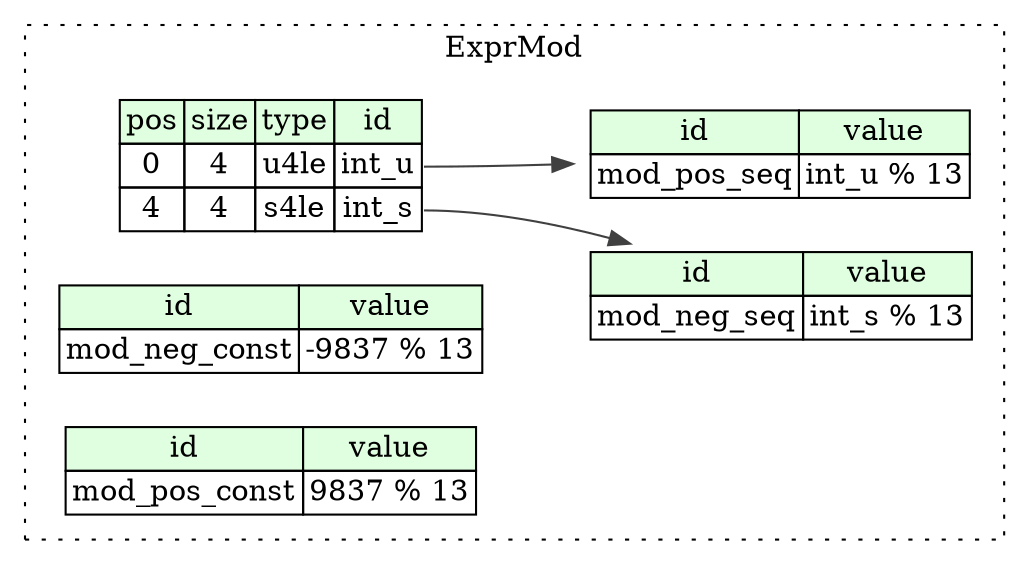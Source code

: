 digraph {
	rankdir=LR;
	node [shape=plaintext];
	subgraph cluster__expr_mod {
		label="ExprMod";
		graph[style=dotted];

		expr_mod__seq [label=<<TABLE BORDER="0" CELLBORDER="1" CELLSPACING="0">
			<TR><TD BGCOLOR="#E0FFE0">pos</TD><TD BGCOLOR="#E0FFE0">size</TD><TD BGCOLOR="#E0FFE0">type</TD><TD BGCOLOR="#E0FFE0">id</TD></TR>
			<TR><TD PORT="int_u_pos">0</TD><TD PORT="int_u_size">4</TD><TD>u4le</TD><TD PORT="int_u_type">int_u</TD></TR>
			<TR><TD PORT="int_s_pos">4</TD><TD PORT="int_s_size">4</TD><TD>s4le</TD><TD PORT="int_s_type">int_s</TD></TR>
		</TABLE>>];
		expr_mod__inst__mod_neg_const [label=<<TABLE BORDER="0" CELLBORDER="1" CELLSPACING="0">
			<TR><TD BGCOLOR="#E0FFE0">id</TD><TD BGCOLOR="#E0FFE0">value</TD></TR>
			<TR><TD>mod_neg_const</TD><TD>-9837 % 13</TD></TR>
		</TABLE>>];
		expr_mod__inst__mod_neg_seq [label=<<TABLE BORDER="0" CELLBORDER="1" CELLSPACING="0">
			<TR><TD BGCOLOR="#E0FFE0">id</TD><TD BGCOLOR="#E0FFE0">value</TD></TR>
			<TR><TD>mod_neg_seq</TD><TD>int_s % 13</TD></TR>
		</TABLE>>];
		expr_mod__inst__mod_pos_const [label=<<TABLE BORDER="0" CELLBORDER="1" CELLSPACING="0">
			<TR><TD BGCOLOR="#E0FFE0">id</TD><TD BGCOLOR="#E0FFE0">value</TD></TR>
			<TR><TD>mod_pos_const</TD><TD>9837 % 13</TD></TR>
		</TABLE>>];
		expr_mod__inst__mod_pos_seq [label=<<TABLE BORDER="0" CELLBORDER="1" CELLSPACING="0">
			<TR><TD BGCOLOR="#E0FFE0">id</TD><TD BGCOLOR="#E0FFE0">value</TD></TR>
			<TR><TD>mod_pos_seq</TD><TD>int_u % 13</TD></TR>
		</TABLE>>];
	}
	expr_mod__seq:int_s_type -> expr_mod__inst__mod_neg_seq [color="#404040"];
	expr_mod__seq:int_u_type -> expr_mod__inst__mod_pos_seq [color="#404040"];
}
